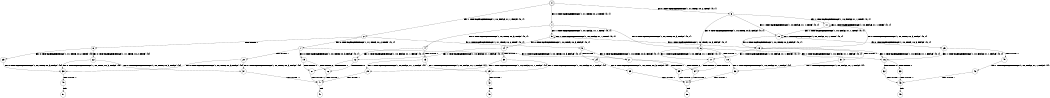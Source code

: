 digraph BCG {
size = "7, 10.5";
center = TRUE;
node [shape = circle];
0 [peripheries = 2];
0 -> 1 [label = "EX !0 !ATOMIC_EXCH_BRANCH (1, +1, TRUE, +0, 2, TRUE) !{0, 1}"];
0 -> 2 [label = "EX !1 !ATOMIC_EXCH_BRANCH (1, +0, FALSE, +1, 1, FALSE) !{0, 1}"];
0 -> 3 [label = "EX !0 !ATOMIC_EXCH_BRANCH (1, +1, TRUE, +0, 2, TRUE) !{0, 1}"];
1 -> 4 [label = "EX !0 !ATOMIC_EXCH_BRANCH (1, +0, TRUE, +0, 3, FALSE) !{0, 1}"];
1 -> 5 [label = "EX !1 !ATOMIC_EXCH_BRANCH (1, +0, FALSE, +1, 1, TRUE) !{0, 1}"];
1 -> 6 [label = "EX !0 !ATOMIC_EXCH_BRANCH (1, +0, TRUE, +0, 3, FALSE) !{0, 1}"];
2 -> 7 [label = "EX !0 !ATOMIC_EXCH_BRANCH (1, +1, TRUE, +0, 2, TRUE) !{0, 1}"];
2 -> 8 [label = "TERMINATE !1"];
2 -> 9 [label = "EX !0 !ATOMIC_EXCH_BRANCH (1, +1, TRUE, +0, 2, TRUE) !{0, 1}"];
3 -> 10 [label = "EX !1 !ATOMIC_EXCH_BRANCH (1, +0, FALSE, +1, 1, TRUE) !{0, 1}"];
3 -> 6 [label = "EX !0 !ATOMIC_EXCH_BRANCH (1, +0, TRUE, +0, 3, FALSE) !{0, 1}"];
3 -> 11 [label = "EX !1 !ATOMIC_EXCH_BRANCH (1, +0, FALSE, +1, 1, TRUE) !{0, 1}"];
4 -> 12 [label = "EX !1 !ATOMIC_EXCH_BRANCH (1, +0, FALSE, +1, 1, FALSE) !{0, 1}"];
4 -> 13 [label = "TERMINATE !0"];
5 -> 14 [label = "EX !0 !ATOMIC_EXCH_BRANCH (1, +0, TRUE, +0, 3, FALSE) !{0, 1}"];
5 -> 5 [label = "EX !1 !ATOMIC_EXCH_BRANCH (1, +0, FALSE, +1, 1, TRUE) !{0, 1}"];
5 -> 15 [label = "EX !0 !ATOMIC_EXCH_BRANCH (1, +0, TRUE, +0, 3, FALSE) !{0, 1}"];
6 -> 16 [label = "EX !1 !ATOMIC_EXCH_BRANCH (1, +0, FALSE, +1, 1, FALSE) !{0, 1}"];
6 -> 17 [label = "EX !1 !ATOMIC_EXCH_BRANCH (1, +0, FALSE, +1, 1, FALSE) !{0, 1}"];
6 -> 18 [label = "TERMINATE !0"];
7 -> 19 [label = "EX !0 !ATOMIC_EXCH_BRANCH (1, +0, TRUE, +0, 3, FALSE) !{0, 1}"];
7 -> 20 [label = "TERMINATE !1"];
7 -> 21 [label = "EX !0 !ATOMIC_EXCH_BRANCH (1, +0, TRUE, +0, 3, FALSE) !{0, 1}"];
8 -> 22 [label = "EX !0 !ATOMIC_EXCH_BRANCH (1, +1, TRUE, +0, 2, TRUE) !{0}"];
8 -> 23 [label = "EX !0 !ATOMIC_EXCH_BRANCH (1, +1, TRUE, +0, 2, TRUE) !{0}"];
9 -> 21 [label = "EX !0 !ATOMIC_EXCH_BRANCH (1, +0, TRUE, +0, 3, FALSE) !{0, 1}"];
9 -> 24 [label = "TERMINATE !1"];
10 -> 25 [label = "EX !0 !ATOMIC_EXCH_BRANCH (1, +0, TRUE, +0, 3, FALSE) !{0, 1}"];
10 -> 10 [label = "EX !1 !ATOMIC_EXCH_BRANCH (1, +0, FALSE, +1, 1, TRUE) !{0, 1}"];
10 -> 15 [label = "EX !0 !ATOMIC_EXCH_BRANCH (1, +0, TRUE, +0, 3, FALSE) !{0, 1}"];
11 -> 10 [label = "EX !1 !ATOMIC_EXCH_BRANCH (1, +0, FALSE, +1, 1, TRUE) !{0, 1}"];
11 -> 15 [label = "EX !0 !ATOMIC_EXCH_BRANCH (1, +0, TRUE, +0, 3, FALSE) !{0, 1}"];
11 -> 11 [label = "EX !1 !ATOMIC_EXCH_BRANCH (1, +0, FALSE, +1, 1, TRUE) !{0, 1}"];
12 -> 26 [label = "TERMINATE !0"];
12 -> 27 [label = "TERMINATE !1"];
13 -> 28 [label = "EX !1 !ATOMIC_EXCH_BRANCH (1, +0, FALSE, +1, 1, FALSE) !{1}"];
13 -> 29 [label = "EX !1 !ATOMIC_EXCH_BRANCH (1, +0, FALSE, +1, 1, FALSE) !{1}"];
14 -> 12 [label = "EX !1 !ATOMIC_EXCH_BRANCH (1, +0, FALSE, +1, 1, FALSE) !{0, 1}"];
14 -> 30 [label = "TERMINATE !0"];
15 -> 16 [label = "EX !1 !ATOMIC_EXCH_BRANCH (1, +0, FALSE, +1, 1, FALSE) !{0, 1}"];
15 -> 17 [label = "EX !1 !ATOMIC_EXCH_BRANCH (1, +0, FALSE, +1, 1, FALSE) !{0, 1}"];
15 -> 31 [label = "TERMINATE !0"];
16 -> 32 [label = "TERMINATE !0"];
16 -> 33 [label = "TERMINATE !1"];
17 -> 34 [label = "TERMINATE !0"];
17 -> 35 [label = "TERMINATE !1"];
18 -> 36 [label = "EX !1 !ATOMIC_EXCH_BRANCH (1, +0, FALSE, +1, 1, FALSE) !{1}"];
19 -> 26 [label = "TERMINATE !0"];
19 -> 27 [label = "TERMINATE !1"];
20 -> 37 [label = "EX !0 !ATOMIC_EXCH_BRANCH (1, +0, TRUE, +0, 3, FALSE) !{0}"];
20 -> 38 [label = "EX !0 !ATOMIC_EXCH_BRANCH (1, +0, TRUE, +0, 3, FALSE) !{0}"];
21 -> 34 [label = "TERMINATE !0"];
21 -> 35 [label = "TERMINATE !1"];
22 -> 37 [label = "EX !0 !ATOMIC_EXCH_BRANCH (1, +0, TRUE, +0, 3, FALSE) !{0}"];
22 -> 38 [label = "EX !0 !ATOMIC_EXCH_BRANCH (1, +0, TRUE, +0, 3, FALSE) !{0}"];
23 -> 38 [label = "EX !0 !ATOMIC_EXCH_BRANCH (1, +0, TRUE, +0, 3, FALSE) !{0}"];
24 -> 39 [label = "EX !0 !ATOMIC_EXCH_BRANCH (1, +0, TRUE, +0, 3, FALSE) !{0}"];
25 -> 16 [label = "EX !1 !ATOMIC_EXCH_BRANCH (1, +0, FALSE, +1, 1, FALSE) !{0, 1}"];
25 -> 40 [label = "TERMINATE !0"];
26 -> 41 [label = "TERMINATE !1"];
27 -> 41 [label = "TERMINATE !0"];
28 -> 41 [label = "TERMINATE !1"];
29 -> 42 [label = "TERMINATE !1"];
30 -> 28 [label = "EX !1 !ATOMIC_EXCH_BRANCH (1, +0, FALSE, +1, 1, FALSE) !{1}"];
30 -> 29 [label = "EX !1 !ATOMIC_EXCH_BRANCH (1, +0, FALSE, +1, 1, FALSE) !{1}"];
31 -> 36 [label = "EX !1 !ATOMIC_EXCH_BRANCH (1, +0, FALSE, +1, 1, FALSE) !{1}"];
32 -> 43 [label = "TERMINATE !1"];
33 -> 43 [label = "TERMINATE !0"];
34 -> 44 [label = "TERMINATE !1"];
35 -> 44 [label = "TERMINATE !0"];
36 -> 44 [label = "TERMINATE !1"];
37 -> 41 [label = "TERMINATE !0"];
38 -> 45 [label = "TERMINATE !0"];
39 -> 44 [label = "TERMINATE !0"];
40 -> 46 [label = "EX !1 !ATOMIC_EXCH_BRANCH (1, +0, FALSE, +1, 1, FALSE) !{1}"];
41 -> 47 [label = "exit"];
42 -> 48 [label = "exit"];
43 -> 49 [label = "exit"];
44 -> 50 [label = "exit"];
45 -> 51 [label = "exit"];
46 -> 43 [label = "TERMINATE !1"];
}
